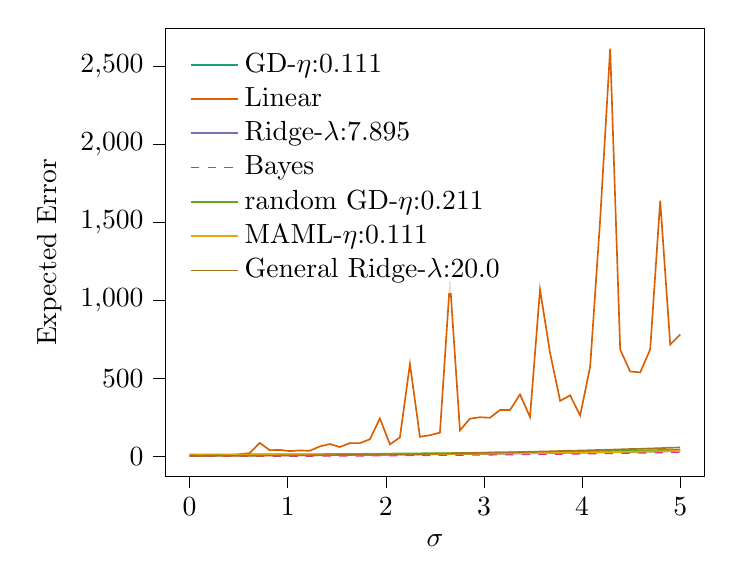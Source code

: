 % This file was created with tikzplotlib v0.10.1.
\begin{tikzpicture}

\definecolor{chocolate217952}{RGB}{217,95,2}
\definecolor{darkcyan27158119}{RGB}{27,158,119}
\definecolor{darkgoldenrod16611829}{RGB}{166,118,29}
\definecolor{darkgray176}{RGB}{176,176,176}
\definecolor{deeppink23141138}{RGB}{231,41,138}
\definecolor{lightslategray117112179}{RGB}{117,112,179}
\definecolor{olivedrab10216630}{RGB}{102,166,30}
\definecolor{orange2301712}{RGB}{230,171,2}

\begin{axis}[
legend cell align={left},
legend style={
  fill opacity=0.8,
  draw opacity=1,
  text opacity=1,
  at={(0.03,0.97)},
  anchor=north west,
  draw=none
},
tick align=outside,
tick pos=left,
x grid style={darkgray176},
xlabel={\(\displaystyle \sigma\)},
xmin=-0.25, xmax=5.25,
xtick style={color=black},
y grid style={darkgray176},
ylabel={Expected Error},
ymin=-130.67, ymax=2744.072,
ytick style={color=black}
]
\addplot [semithick, darkcyan27158119]
table {%
0 6.725
0.102 6.308
0.204 6.307
0.306 6.748
0.408 6.951
0.51 6.977
0.612 6.747
0.714 6.512
0.816 7.18
0.918 7.288
1.02 7.43
1.122 7.929
1.224 8.422
1.327 8.558
1.429 8.416
1.531 9.165
1.633 9.526
1.735 9.902
1.837 10.018
1.939 10.105
2.041 10.778
2.143 11.297
2.245 12.124
2.347 12.489
2.449 12.716
2.551 13.54
2.653 14.184
2.755 14.481
2.857 15.193
2.959 14.972
3.061 16.566
3.163 17.008
3.265 18.337
3.367 18.983
3.469 19.254
3.571 20.231
3.673 21.051
3.776 21.436
3.878 22.944
3.98 23.117
4.082 24.07
4.184 25.258
4.286 25.776
4.388 26.947
4.49 28.017
4.592 28.173
4.694 30.102
4.796 30.443
4.898 32.488
5 32.973
};
\addlegendentry{GD-$\eta$:0.111}
\addplot [semithick, chocolate217952]
table {%
0 0.943
0.102 1.046
0.204 2.528
0.306 6.655
0.408 4.4
0.51 11.921
0.612 19.613
0.714 84.952
0.816 38.322
0.918 40.042
1.02 32.403
1.122 36.76
1.224 34.263
1.327 62.47
1.429 77.774
1.531 58.442
1.633 83.904
1.735 83.752
1.837 108.454
1.939 241.711
2.041 75.296
2.143 120.589
2.245 591.19
2.347 124.217
2.449 134.126
2.551 151.058
2.653 1121.147
2.755 165.311
2.857 240.519
2.959 249.536
3.061 246.47
3.163 295.844
3.265 296.063
3.367 395.906
3.469 251.355
3.571 1068.818
3.673 662.919
3.776 354.664
3.878 389.789
3.98 260.799
4.082 573.293
4.184 1516.855
4.286 2613.401
4.388 683.291
4.49 543.118
4.592 536.87
4.694 684.737
4.796 1638.481
4.898 716.114
5 780.473
};
\addlegendentry{Linear}
\addplot [semithick, lightslategray117112179]
table {%
0 4.274
0.102 5.075
0.204 4.097
0.306 4.373
0.408 4.255
0.51 4.413
0.612 4.566
0.714 4.979
0.816 5.032
0.918 5.401
1.02 5.783
1.122 6.222
1.224 5.944
1.327 6.452
1.429 6.747
1.531 7.202
1.633 7.68
1.735 7.826
1.837 8.41
1.939 8.856
2.041 9.976
2.143 10.08
2.245 10.205
2.347 11.143
2.449 11.983
2.551 12.267
2.653 12.803
2.755 13.714
2.857 14.144
2.959 15.822
3.061 15.862
3.163 16.299
3.265 17.313
3.367 18.001
3.469 18.625
3.571 19.847
3.673 21.12
3.776 21.825
3.878 23.001
3.98 23.764
4.082 24.78
4.184 25.697
4.286 26.489
4.388 27.937
4.49 28.781
4.592 29.999
4.694 31.102
4.796 32.462
4.898 33.932
5 34.737
};
\addlegendentry{Ridge-$\lambda$:7.895}
\addplot [semithick, deeppink23141138, dashed]
table {%
0 0
0.102 0.01
0.204 0.042
0.306 0.094
0.408 0.167
0.51 0.26
0.612 0.375
0.714 0.51
0.816 0.666
0.918 0.843
1.02 1.041
1.122 1.26
1.224 1.499
1.327 1.759
1.429 2.04
1.531 2.342
1.633 2.665
1.735 3.008
1.837 3.373
1.939 3.758
2.041 4.164
2.143 4.591
2.245 5.038
2.347 5.507
2.449 5.996
2.551 6.506
2.653 7.037
2.755 7.589
2.857 8.161
2.959 8.754
3.061 9.369
3.163 10.004
3.265 10.659
3.367 11.336
3.469 12.033
3.571 12.752
3.673 13.491
3.776 14.251
3.878 15.031
3.98 15.833
4.082 16.655
4.184 17.498
4.286 18.362
4.388 19.247
4.49 20.153
4.592 21.079
4.694 22.027
4.796 22.995
4.898 23.984
5 24.993
};
\addlegendentry{Bayes}
\addplot [semithick, olivedrab10216630]
table {%
0 11.427
0.102 11.446
0.204 11.453
0.306 11.499
0.408 11.56
0.51 11.754
0.612 12.041
0.714 11.966
0.816 12.655
0.918 12.302
1.02 12.97
1.122 13.045
1.224 13.043
1.327 12.913
1.429 14.201
1.531 13.724
1.633 14.684
1.735 14.653
1.837 15.73
1.939 15.772
2.041 16.419
2.143 17.005
2.245 17.505
2.347 18.033
2.449 18.745
2.551 19.342
2.653 19.612
2.755 20.411
2.857 20.929
2.959 22.058
3.061 23.142
3.163 23.304
3.265 24.073
3.367 25.021
3.469 25.695
3.571 27.163
3.673 27.318
3.776 28.44
3.878 29.386
3.98 30.069
4.082 31.617
4.184 32.343
4.286 33.545
4.388 34.381
4.49 35.603
4.592 36.735
4.694 37.865
4.796 39.39
4.898 40.326
5 40.886
};
\addlegendentry{random GD-$\eta$:0.211}
\addplot [semithick, orange2301712]
table {%
0 6.205
0.102 7.196
0.204 6.796
0.306 6.888
0.408 7.213
0.51 7.125
0.612 7.302
0.714 7.281
0.816 7.752
0.918 7.812
1.02 7.876
1.122 8.233
1.224 8.093
1.327 8.32
1.429 9.19
1.531 9.245
1.633 9.586
1.735 9.534
1.837 10.257
1.939 10.432
2.041 10.56
2.143 11.815
2.245 12.212
2.347 12.393
2.449 12.81
2.551 13.908
2.653 13.87
2.755 14.824
2.857 15.09
2.959 15.627
3.061 16.386
3.163 17.246
3.265 17.733
3.367 18.325
3.469 19.168
3.571 19.928
3.673 20.948
3.776 21.653
3.878 22.796
3.98 23.312
4.082 24.536
4.184 24.981
4.286 25.958
4.388 27.059
4.49 28.024
4.592 28.819
4.694 29.835
4.796 31.043
4.898 31.865
5 33.151
};
\addlegendentry{MAML-$\eta$:0.111}
\addplot [semithick, darkgoldenrod16611829]
table {%
0 2.169
0.102 2.076
0.204 2.265
0.306 2.231
0.408 2.42
0.51 2.765
0.612 2.863
0.714 3.093
0.816 3.301
0.918 3.848
1.02 4.304
1.122 4.836
1.224 5.306
1.327 5.937
1.429 6.312
1.531 7.125
1.633 7.899
1.735 8.67
1.837 9.378
1.939 10.238
2.041 11.028
2.143 11.783
2.245 12.996
2.347 13.908
2.449 14.855
2.551 16.196
2.653 17.22
2.755 18.631
2.857 19.715
2.959 21.048
3.061 22.4
3.163 23.613
3.265 24.876
3.367 26.558
3.469 28.227
3.571 29.456
3.673 31.246
3.776 32.833
3.878 34.721
3.98 36.112
4.082 37.985
4.184 39.962
4.286 41.532
4.388 43.689
4.49 45.73
4.592 46.917
4.694 49.363
4.796 51.425
4.898 53.9
5 55.696
};
\addlegendentry{General Ridge-$\lambda$:20.0}
\end{axis}

\end{tikzpicture}
